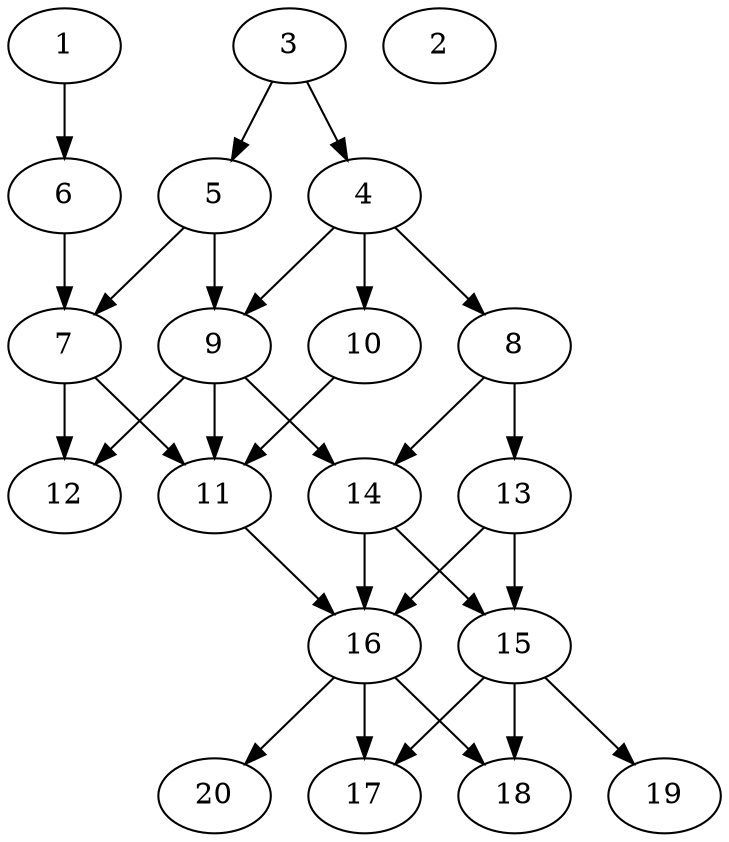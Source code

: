 // DAG automatically generated by daggen at Tue Jul 23 14:22:50 2019
// ./daggen --dot -n 20 --ccr 0.3 --fat 0.5 --regular 0.5 --density 0.6 --mindata 5242880 --maxdata 52428800 
digraph G {
  1 [size="120077653", alpha="0.09", expect_size="36023296"] 
  1 -> 6 [size ="36023296"]
  2 [size="75813547", alpha="0.11", expect_size="22744064"] 
  3 [size="88842240", alpha="0.17", expect_size="26652672"] 
  3 -> 4 [size ="26652672"]
  3 -> 5 [size ="26652672"]
  4 [size="76762453", alpha="0.18", expect_size="23028736"] 
  4 -> 8 [size ="23028736"]
  4 -> 9 [size ="23028736"]
  4 -> 10 [size ="23028736"]
  5 [size="89111893", alpha="0.17", expect_size="26733568"] 
  5 -> 7 [size ="26733568"]
  5 -> 9 [size ="26733568"]
  6 [size="43496107", alpha="0.01", expect_size="13048832"] 
  6 -> 7 [size ="13048832"]
  7 [size="38959787", alpha="0.07", expect_size="11687936"] 
  7 -> 11 [size ="11687936"]
  7 -> 12 [size ="11687936"]
  8 [size="89828693", alpha="0.17", expect_size="26948608"] 
  8 -> 13 [size ="26948608"]
  8 -> 14 [size ="26948608"]
  9 [size="64518827", alpha="0.04", expect_size="19355648"] 
  9 -> 11 [size ="19355648"]
  9 -> 12 [size ="19355648"]
  9 -> 14 [size ="19355648"]
  10 [size="160081920", alpha="0.08", expect_size="48024576"] 
  10 -> 11 [size ="48024576"]
  11 [size="114384213", alpha="0.16", expect_size="34315264"] 
  11 -> 16 [size ="34315264"]
  12 [size="30156800", alpha="0.14", expect_size="9047040"] 
  13 [size="114172587", alpha="0.12", expect_size="34251776"] 
  13 -> 15 [size ="34251776"]
  13 -> 16 [size ="34251776"]
  14 [size="86647467", alpha="0.19", expect_size="25994240"] 
  14 -> 15 [size ="25994240"]
  14 -> 16 [size ="25994240"]
  15 [size="72956587", alpha="0.10", expect_size="21886976"] 
  15 -> 17 [size ="21886976"]
  15 -> 18 [size ="21886976"]
  15 -> 19 [size ="21886976"]
  16 [size="48960853", alpha="0.18", expect_size="14688256"] 
  16 -> 17 [size ="14688256"]
  16 -> 18 [size ="14688256"]
  16 -> 20 [size ="14688256"]
  17 [size="58228053", alpha="0.10", expect_size="17468416"] 
  18 [size="116995413", alpha="0.17", expect_size="35098624"] 
  19 [size="95228587", alpha="0.10", expect_size="28568576"] 
  20 [size="128119467", alpha="0.16", expect_size="38435840"] 
}
